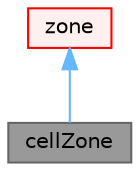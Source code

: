 digraph "cellZone"
{
 // LATEX_PDF_SIZE
  bgcolor="transparent";
  edge [fontname=Helvetica,fontsize=10,labelfontname=Helvetica,labelfontsize=10];
  node [fontname=Helvetica,fontsize=10,shape=box,height=0.2,width=0.4];
  Node1 [id="Node000001",label="cellZone",height=0.2,width=0.4,color="gray40", fillcolor="grey60", style="filled", fontcolor="black",tooltip="A subset of mesh cells."];
  Node2 -> Node1 [id="edge1_Node000001_Node000002",dir="back",color="steelblue1",style="solid",tooltip=" "];
  Node2 [id="Node000002",label="zone",height=0.2,width=0.4,color="red", fillcolor="#FFF0F0", style="filled",URL="$classFoam_1_1zone.html",tooltip="Base class for mesh zones."];
}
